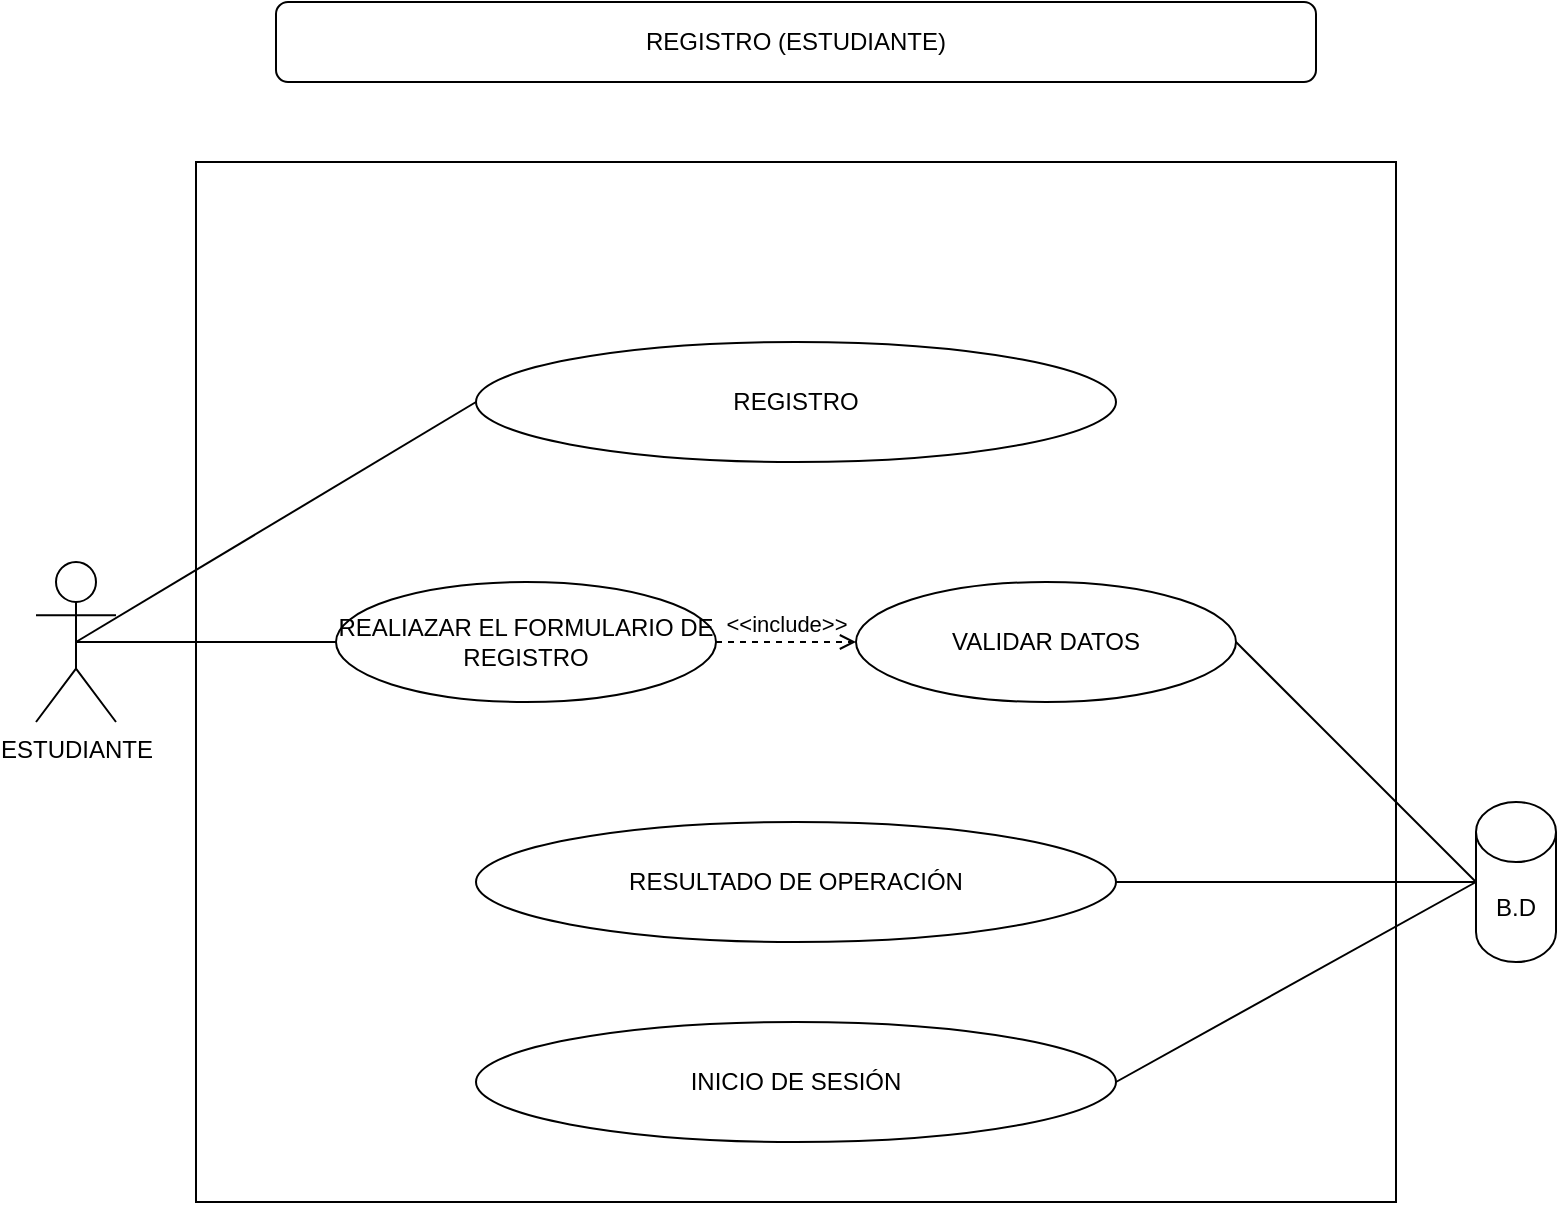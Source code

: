<mxfile version="15.0.3" type="device"><diagram id="i6t6mqwsVWOdfMRixGUn" name="Page-1"><mxGraphModel dx="1374" dy="794" grid="1" gridSize="10" guides="1" tooltips="1" connect="1" arrows="1" fold="1" page="1" pageScale="1" pageWidth="827" pageHeight="1169" math="0" shadow="0"><root><mxCell id="0"/><mxCell id="1" parent="0"/><mxCell id="-ZAQJQQoR3OibU9-IJUA-3" value="" style="rounded=0;whiteSpace=wrap;html=1;" parent="1" vertex="1"><mxGeometry x="120" y="120" width="600" height="520" as="geometry"/></mxCell><mxCell id="-ZAQJQQoR3OibU9-IJUA-4" value="REGISTRO (ESTUDIANTE)" style="rounded=1;whiteSpace=wrap;html=1;" parent="1" vertex="1"><mxGeometry x="160" y="40" width="520" height="40" as="geometry"/></mxCell><mxCell id="-ZAQJQQoR3OibU9-IJUA-5" value="REGISTRO" style="ellipse;whiteSpace=wrap;html=1;" parent="1" vertex="1"><mxGeometry x="260" y="210" width="320" height="60" as="geometry"/></mxCell><mxCell id="-ZAQJQQoR3OibU9-IJUA-7" value="REALIAZAR EL FORMULARIO DE REGISTRO" style="ellipse;whiteSpace=wrap;html=1;" parent="1" vertex="1"><mxGeometry x="190" y="330" width="190" height="60" as="geometry"/></mxCell><mxCell id="-ZAQJQQoR3OibU9-IJUA-9" value="VALIDAR DATOS" style="ellipse;whiteSpace=wrap;html=1;" parent="1" vertex="1"><mxGeometry x="450" y="330" width="190" height="60" as="geometry"/></mxCell><mxCell id="-ZAQJQQoR3OibU9-IJUA-10" value="ESTUDIANTE" style="shape=umlActor;verticalLabelPosition=bottom;verticalAlign=top;html=1;outlineConnect=0;" parent="1" vertex="1"><mxGeometry x="40" y="320" width="40" height="80" as="geometry"/></mxCell><mxCell id="-ZAQJQQoR3OibU9-IJUA-11" value="RESULTADO DE OPERACIÓN" style="ellipse;whiteSpace=wrap;html=1;" parent="1" vertex="1"><mxGeometry x="260" y="450" width="320" height="60" as="geometry"/></mxCell><mxCell id="-ZAQJQQoR3OibU9-IJUA-12" value="INICIO DE SESIÓN" style="ellipse;whiteSpace=wrap;html=1;" parent="1" vertex="1"><mxGeometry x="260" y="550" width="320" height="60" as="geometry"/></mxCell><mxCell id="-ZAQJQQoR3OibU9-IJUA-13" value="B.D" style="shape=cylinder3;whiteSpace=wrap;html=1;boundedLbl=1;backgroundOutline=1;size=15;" parent="1" vertex="1"><mxGeometry x="760" y="440" width="40" height="80" as="geometry"/></mxCell><mxCell id="yQ0HSs14oxfvB5UL6c7F-3" value="&amp;lt;&amp;lt;include&amp;gt;&amp;gt;" style="html=1;verticalAlign=bottom;labelBackgroundColor=none;endArrow=open;endFill=0;dashed=1;exitX=1;exitY=0.5;exitDx=0;exitDy=0;entryX=0;entryY=0.5;entryDx=0;entryDy=0;" edge="1" parent="1" source="-ZAQJQQoR3OibU9-IJUA-7" target="-ZAQJQQoR3OibU9-IJUA-9"><mxGeometry width="160" relative="1" as="geometry"><mxPoint x="330" y="410" as="sourcePoint"/><mxPoint x="490" y="410" as="targetPoint"/></mxGeometry></mxCell><mxCell id="yQ0HSs14oxfvB5UL6c7F-5" value="" style="endArrow=none;html=1;exitX=0.5;exitY=0.5;exitDx=0;exitDy=0;exitPerimeter=0;entryX=0;entryY=0.5;entryDx=0;entryDy=0;" edge="1" parent="1" source="-ZAQJQQoR3OibU9-IJUA-10" target="-ZAQJQQoR3OibU9-IJUA-5"><mxGeometry width="50" height="50" relative="1" as="geometry"><mxPoint x="390" y="430" as="sourcePoint"/><mxPoint x="440" y="380" as="targetPoint"/></mxGeometry></mxCell><mxCell id="yQ0HSs14oxfvB5UL6c7F-6" value="" style="endArrow=none;html=1;exitX=0.5;exitY=0.5;exitDx=0;exitDy=0;exitPerimeter=0;entryX=0;entryY=0.5;entryDx=0;entryDy=0;" edge="1" parent="1" source="-ZAQJQQoR3OibU9-IJUA-10" target="-ZAQJQQoR3OibU9-IJUA-7"><mxGeometry width="50" height="50" relative="1" as="geometry"><mxPoint x="390" y="430" as="sourcePoint"/><mxPoint x="440" y="380" as="targetPoint"/></mxGeometry></mxCell><mxCell id="yQ0HSs14oxfvB5UL6c7F-7" value="" style="endArrow=none;html=1;exitX=1;exitY=0.5;exitDx=0;exitDy=0;entryX=0;entryY=0.5;entryDx=0;entryDy=0;entryPerimeter=0;" edge="1" parent="1" source="-ZAQJQQoR3OibU9-IJUA-9" target="-ZAQJQQoR3OibU9-IJUA-13"><mxGeometry width="50" height="50" relative="1" as="geometry"><mxPoint x="390" y="430" as="sourcePoint"/><mxPoint x="440" y="380" as="targetPoint"/></mxGeometry></mxCell><mxCell id="yQ0HSs14oxfvB5UL6c7F-8" value="" style="endArrow=none;html=1;entryX=0;entryY=0.5;entryDx=0;entryDy=0;entryPerimeter=0;exitX=1;exitY=0.5;exitDx=0;exitDy=0;" edge="1" parent="1" source="-ZAQJQQoR3OibU9-IJUA-11" target="-ZAQJQQoR3OibU9-IJUA-13"><mxGeometry width="50" height="50" relative="1" as="geometry"><mxPoint x="390" y="430" as="sourcePoint"/><mxPoint x="440" y="380" as="targetPoint"/></mxGeometry></mxCell><mxCell id="yQ0HSs14oxfvB5UL6c7F-9" value="" style="endArrow=none;html=1;entryX=0;entryY=0.5;entryDx=0;entryDy=0;entryPerimeter=0;exitX=1;exitY=0.5;exitDx=0;exitDy=0;" edge="1" parent="1" source="-ZAQJQQoR3OibU9-IJUA-12" target="-ZAQJQQoR3OibU9-IJUA-13"><mxGeometry width="50" height="50" relative="1" as="geometry"><mxPoint x="590" y="490" as="sourcePoint"/><mxPoint x="770" y="490" as="targetPoint"/></mxGeometry></mxCell></root></mxGraphModel></diagram></mxfile>